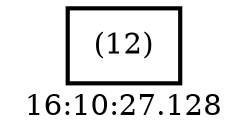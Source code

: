 digraph  g{ graph[label = "16:10:27.128"]
node [shape=rectangle, color=black, fontcolor=black, style=bold] edge [color=black] 0 [label="(12)"] ; 
}

